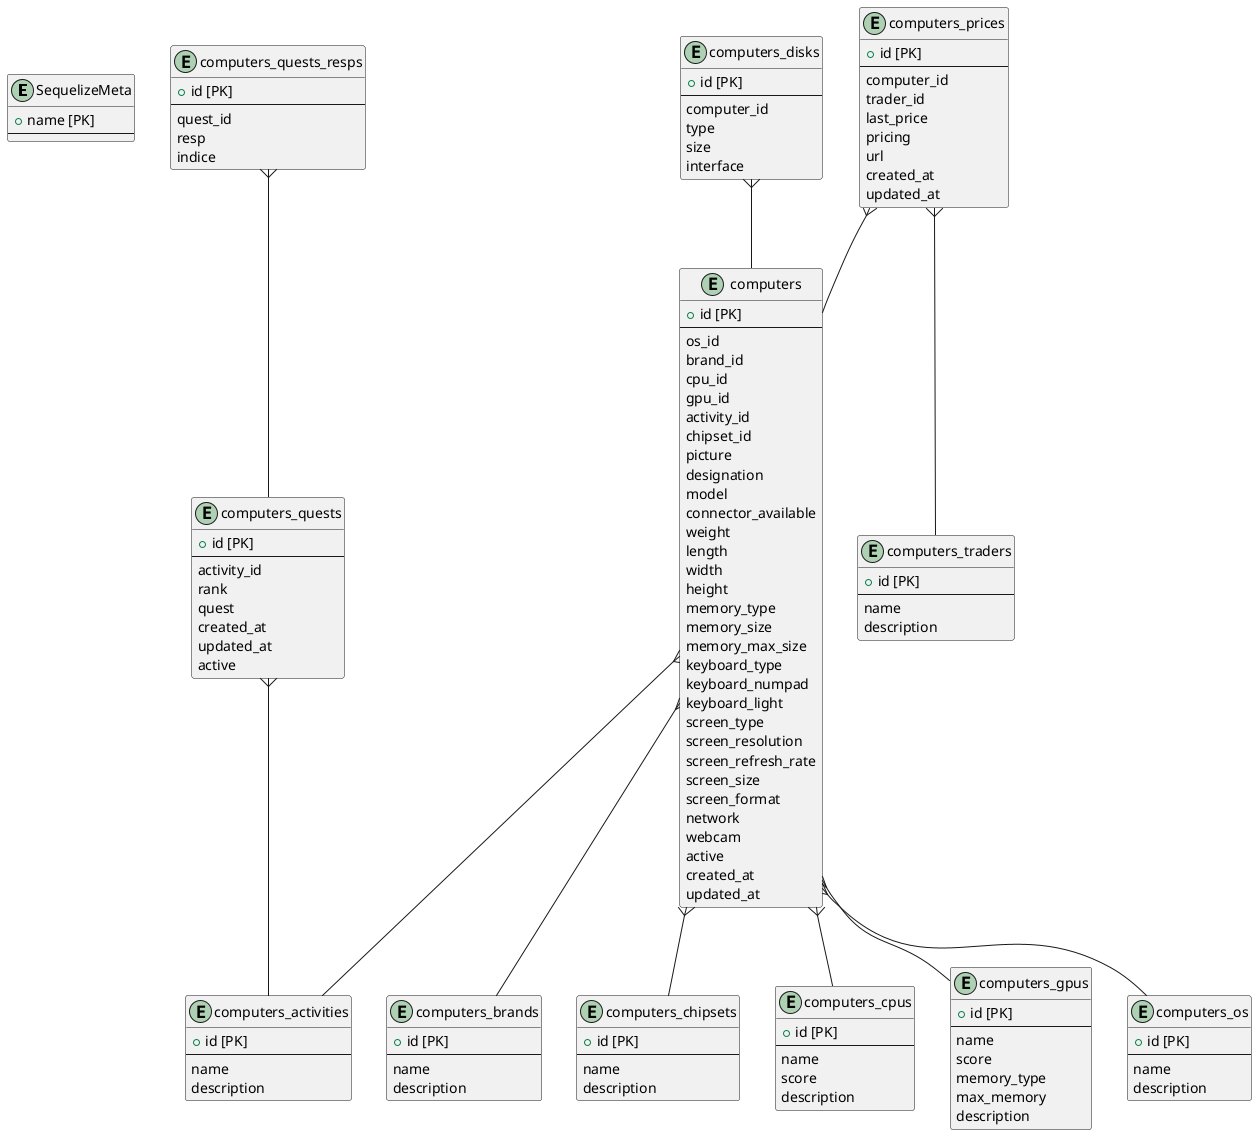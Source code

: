 @startuml

entity "SequelizeMeta" {
  + name [PK]
  --
}

entity "computers" {
  + id [PK]
  --
  os_id
  brand_id
  cpu_id
  gpu_id
  activity_id
  chipset_id
  picture
  designation
  model
  connector_available
  weight
  length
  width
  height
  memory_type
  memory_size
  memory_max_size
  keyboard_type
  keyboard_numpad
  keyboard_light
  screen_type
  screen_resolution
  screen_refresh_rate
  screen_size
  screen_format
  network
  webcam
  active
  created_at
  updated_at
}

entity "computers_activities" {
  + id [PK]
  --
  name
  description
}

entity "computers_brands" {
  + id [PK]
  --
  name
  description
}

entity "computers_chipsets" {
  + id [PK]
  --
  name
  description
}

entity "computers_cpus" {
  + id [PK]
  --
  name
  score
  description
}

entity "computers_disks" {
  + id [PK]
  --
  computer_id
  type
  size
  interface
}

entity "computers_gpus" {
  + id [PK]
  --
  name
  score
  memory_type
  max_memory
  description
}

entity "computers_os" {
  + id [PK]
  --
  name
  description
}

entity "computers_prices" {
  + id [PK]
  --
  computer_id
  trader_id
  last_price
  pricing
  url
  created_at
  updated_at
}

entity "computers_quests" {
  + id [PK]
  --
  activity_id
  rank
  quest
  created_at
  updated_at
  active
}

entity "computers_quests_resps" {
  + id [PK]
  --
  quest_id
  resp
  indice
}

entity "computers_traders" {
  + id [PK]
  --
  name
  description
}

 computers }-- computers_activities

 computers }-- computers_brands

 computers }-- computers_chipsets

 computers }-- computers_cpus

 computers }-- computers_gpus

 computers }-- computers_os

 computers_disks }-- computers

 computers_prices }-- computers

 computers_prices }-- computers_traders

 computers_quests }-- computers_activities

 computers_quests_resps }-- computers_quests
@enduml
